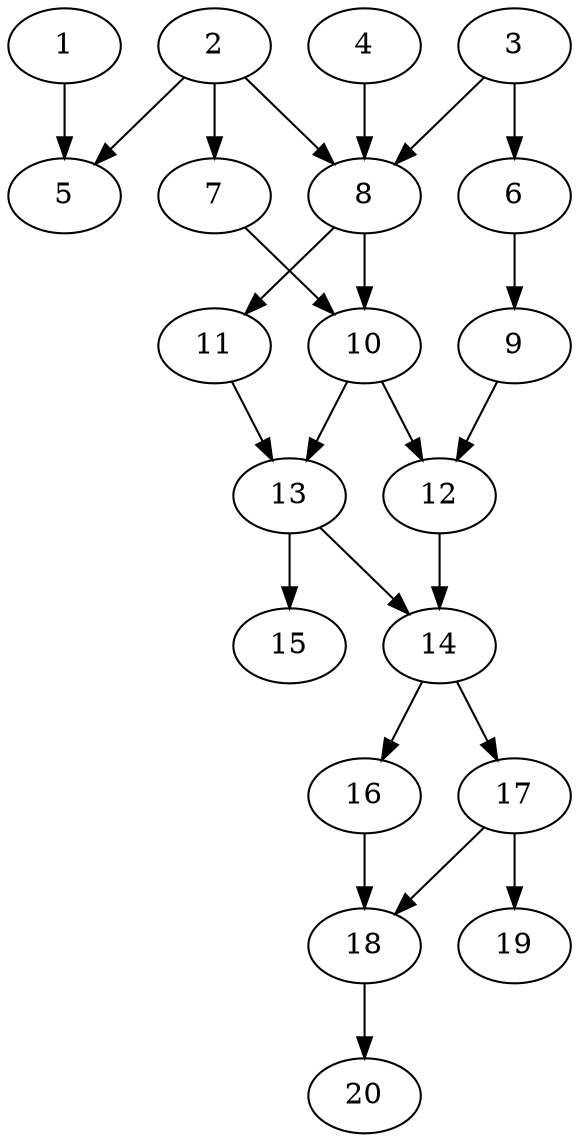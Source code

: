 // DAG automatically generated by daggen at Thu Oct  3 13:58:43 2019
// ./daggen --dot -n 20 --ccr 0.5 --fat 0.5 --regular 0.5 --density 0.6 --mindata 5242880 --maxdata 52428800 
digraph G {
  1 [size="41699328", alpha="0.02", expect_size="20849664"] 
  1 -> 5 [size ="20849664"]
  2 [size="89884672", alpha="0.02", expect_size="44942336"] 
  2 -> 5 [size ="44942336"]
  2 -> 7 [size ="44942336"]
  2 -> 8 [size ="44942336"]
  3 [size="90994688", alpha="0.17", expect_size="45497344"] 
  3 -> 6 [size ="45497344"]
  3 -> 8 [size ="45497344"]
  4 [size="87011328", alpha="0.14", expect_size="43505664"] 
  4 -> 8 [size ="43505664"]
  5 [size="47585280", alpha="0.08", expect_size="23792640"] 
  6 [size="93997056", alpha="0.10", expect_size="46998528"] 
  6 -> 9 [size ="46998528"]
  7 [size="89884672", alpha="0.11", expect_size="44942336"] 
  7 -> 10 [size ="44942336"]
  8 [size="39505920", alpha="0.04", expect_size="19752960"] 
  8 -> 10 [size ="19752960"]
  8 -> 11 [size ="19752960"]
  9 [size="91471872", alpha="0.08", expect_size="45735936"] 
  9 -> 12 [size ="45735936"]
  10 [size="13012992", alpha="0.10", expect_size="6506496"] 
  10 -> 12 [size ="6506496"]
  10 -> 13 [size ="6506496"]
  11 [size="66871296", alpha="0.05", expect_size="33435648"] 
  11 -> 13 [size ="33435648"]
  12 [size="78362624", alpha="0.11", expect_size="39181312"] 
  12 -> 14 [size ="39181312"]
  13 [size="86124544", alpha="0.17", expect_size="43062272"] 
  13 -> 14 [size ="43062272"]
  13 -> 15 [size ="43062272"]
  14 [size="71524352", alpha="0.15", expect_size="35762176"] 
  14 -> 16 [size ="35762176"]
  14 -> 17 [size ="35762176"]
  15 [size="45019136", alpha="0.10", expect_size="22509568"] 
  16 [size="85061632", alpha="0.09", expect_size="42530816"] 
  16 -> 18 [size ="42530816"]
  17 [size="37498880", alpha="0.01", expect_size="18749440"] 
  17 -> 18 [size ="18749440"]
  17 -> 19 [size ="18749440"]
  18 [size="89948160", alpha="0.13", expect_size="44974080"] 
  18 -> 20 [size ="44974080"]
  19 [size="16013312", alpha="0.12", expect_size="8006656"] 
  20 [size="54415360", alpha="0.13", expect_size="27207680"] 
}

